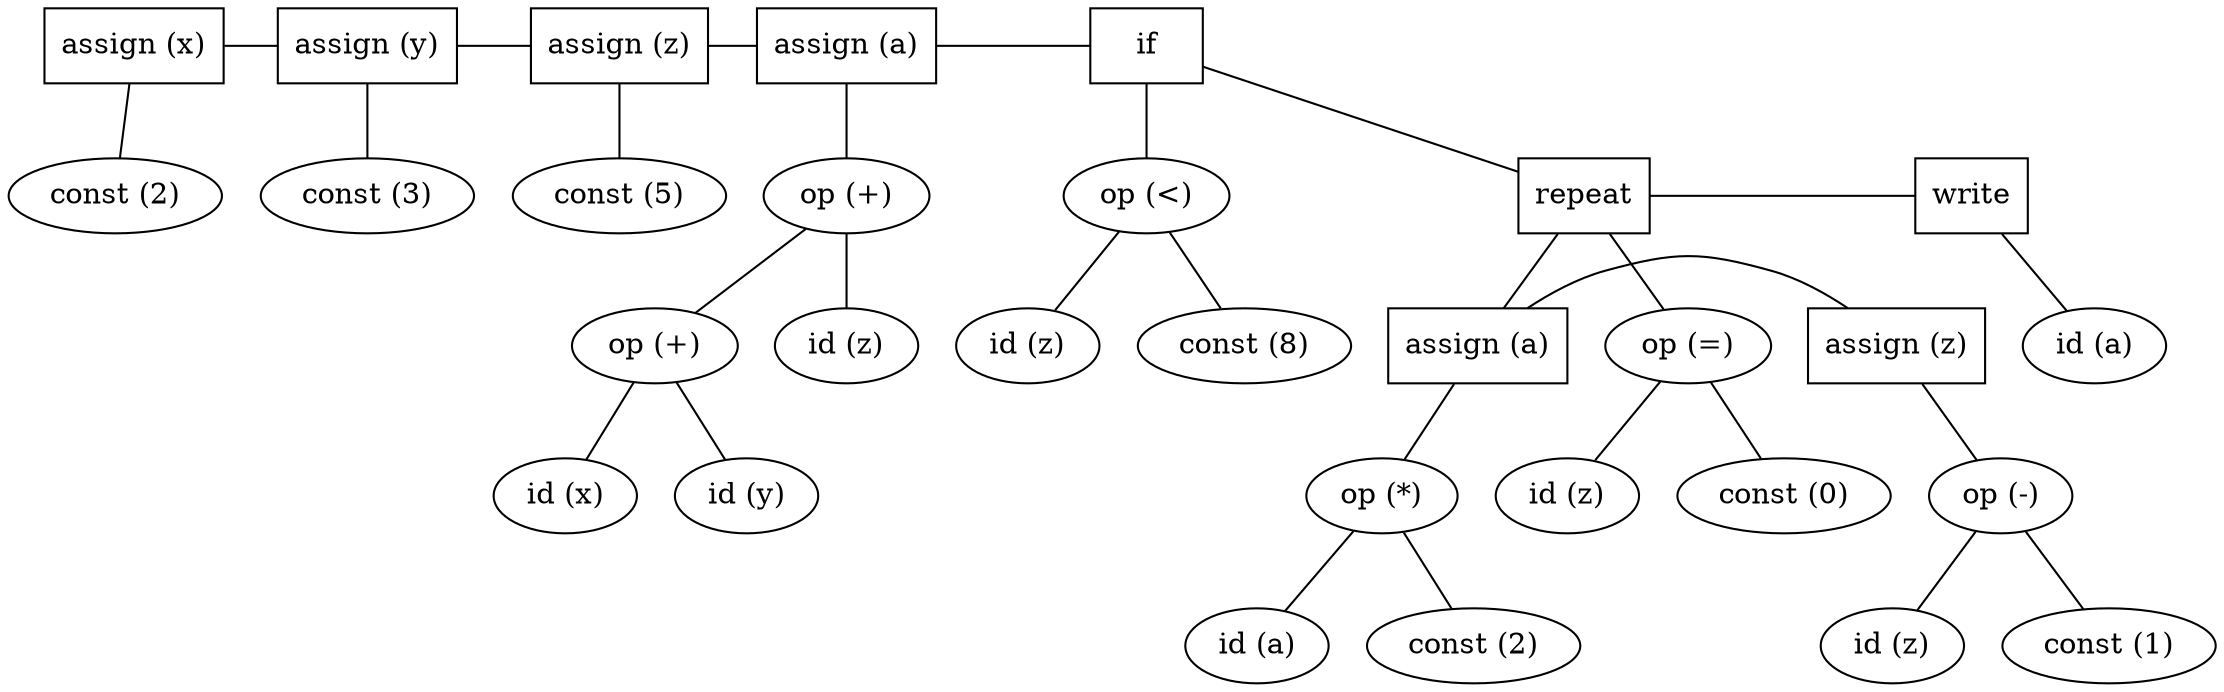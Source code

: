 graph tree {
	ordering=out
	{
		rank=same
		0 [label="assign (x)" shape=rectangle]
		2 [label="assign (y)" shape=rectangle]
		4 [label="assign (z)" shape=rectangle]
		6 [label="assign (a)" shape=rectangle]
		12 [label=if shape=rectangle]
	}
	{
		rank=same
		1 [label="const (2)" shape=""]
		3 [label="const (3)" shape=""]
		5 [label="const (5)" shape=""]
		10 [label="op (+)" shape=""]
		14 [label="op (<)" shape=""]
		16 [label=repeat shape=rectangle]
		28 [label=write shape=rectangle]
	}
	{
		rank=same
		8 [label="op (+)" shape=""]
		11 [label="id (z)" shape=""]
		13 [label="id (z)" shape=""]
		15 [label="const (8)" shape=""]
		17 [label="assign (a)" shape=rectangle]
		21 [label="assign (z)" shape=rectangle]
		26 [label="op (=)" shape=""]
		29 [label="id (a)" shape=""]
	}
	{
		rank=same
		7 [label="id (x)" shape=""]
		9 [label="id (y)" shape=""]
		19 [label="op (*)" shape=""]
		23 [label="op (-)" shape=""]
		25 [label="id (z)" shape=""]
		27 [label="const (0)" shape=""]
	}
	{
		rank=same
		18 [label="id (a)" shape=""]
		20 [label="const (2)" shape=""]
		22 [label="id (z)" shape=""]
		24 [label="const (1)" shape=""]
	}
	0 -- 1
	0 -- 2
	2 -- 3
	2 -- 4
	4 -- 5
	4 -- 6
	8 -- 7
	10 -- 8
	8 -- 9
	6 -- 10
	10 -- 11
	6 -- 12
	14 -- 13
	12 -- 14
	14 -- 15
	12 -- 16
	16 -- 17
	19 -- 18
	17 -- 19
	19 -- 20
	17 -- 21
	23 -- 22
	21 -- 23
	23 -- 24
	26 -- 25
	16 -- 26
	26 -- 27
	16 -- 28
	28 -- 29
}
